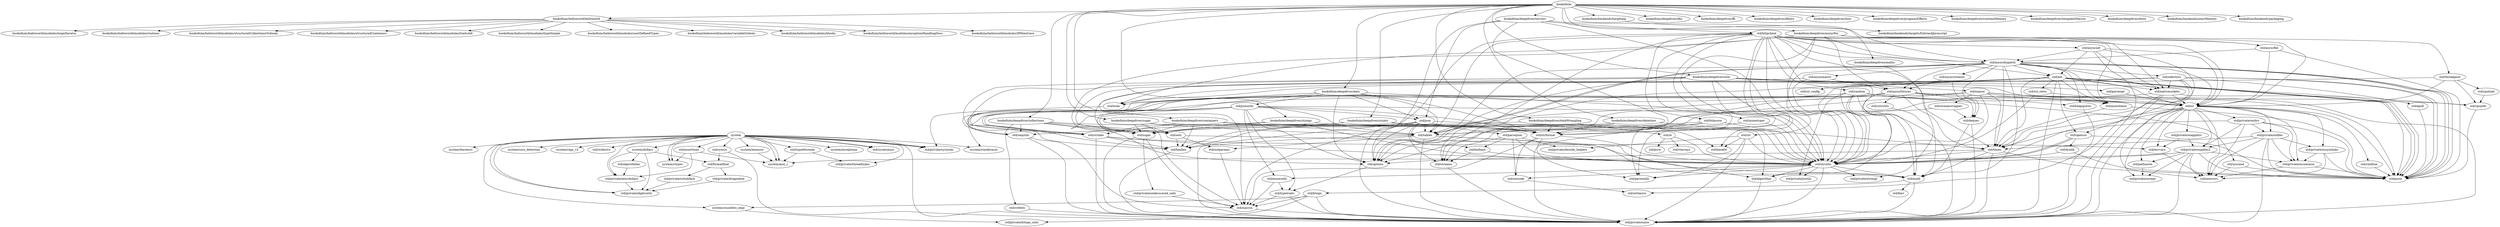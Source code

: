 digraph bookofnim {
"system/memory" -> "system/ansi_c";
"std/private/miscdollars" -> "std/private/digitsutils";
"std/assertions" -> "system/ctypes";
"std/assertions" -> "system/ansi_c";
"std/assertions" -> "std/private/miscdollars";
"std/private/dragonbox" -> "std/private/digitsutils";
"std/private/schubfach" -> "std/private/digitsutils";
"std/formatfloat" -> "std/private/dragonbox";
"std/formatfloat" -> "std/private/schubfach";
"std/objectdollar" -> "std/private/miscdollars";
"system/dollars" -> "std/private/digitsutils";
"system/dollars" -> "std/private/miscdollars";
"system/dollars" -> "std/formatfloat";
"system/dollars" -> "std/objectdollar";
"std/typedthreads" -> "std/private/threadtypes";
"std/typedthreads" -> "system/ansi_c";
"system/countbits_impl" -> "std/private/bitops_utils";
"std/syncio" -> "std/private/since";
"std/syncio" -> "std/formatfloat";
"system" -> "system/exceptions";
"system" -> "std/private/since";
"system" -> "system/ctypes";
"system" -> "system/ctypes";
"system" -> "std/sysatomics";
"system" -> "system/ansi_c";
"system" -> "system/memory";
"system" -> "std/private/syslocks";
"system" -> "std/private/threadtypes";
"system" -> "system/ansi_c";
"system" -> "std/assertions";
"system" -> "system/iterators";
"system" -> "system/coro_detection";
"system" -> "system/dollars";
"system" -> "std/typedthreads";
"system" -> "std/private/miscdollars";
"system" -> "system/stacktraces";
"system" -> "system/countbits_impl";
"system" -> "std/private/syslocks";
"system" -> "std/sysatomics";
"system" -> "std/private/digitsutils";
"system" -> "std/private/syslocks";
"system" -> "std/private/digitsutils";
"system" -> "system/repr_v2";
"system" -> "std/widestrs";
"system" -> "std/syncio";
"bookofnim/helloworld/helloworld" -> "bookofnim/helloworld/modules/blocks";
"bookofnim/helloworld/helloworld" -> "bookofnim/helloworld/modules/exceptionHandlingDocs";
"bookofnim/helloworld/helloworld" -> "bookofnim/helloworld/modules/ifWhenCase";
"bookofnim/helloworld/helloworld" -> "bookofnim/helloworld/modules/loopsIterator";
"bookofnim/helloworld/helloworld" -> "bookofnim/helloworld/modules/routines";
"bookofnim/helloworld/helloworld" -> "bookofnim/helloworld/modules/structuredCollectionsOrdinals";
"bookofnim/helloworld/helloworld" -> "bookofnim/helloworld/modules/structuredContainers";
"bookofnim/helloworld/helloworld" -> "bookofnim/helloworld/modules/traitsAdt";
"bookofnim/helloworld/helloworld" -> "bookofnim/helloworld/modules/typeSimple";
"bookofnim/helloworld/helloworld" -> "bookofnim/helloworld/modules/userDefinedTypes";
"bookofnim/helloworld/helloworld" -> "bookofnim/helloworld/modules/variableGlobals";
"std/macros" -> "std/private/since";
"std/private/underscored_calls" -> "std/macros";
"std/sugar" -> "std/private/since";
"std/sugar" -> "std/macros";
"std/sugar" -> "std/private/underscored_calls";
"std/bitops" -> "std/macros";
"std/bitops" -> "std/private/since";
"std/bitops" -> "std/private/bitops_utils";
"std/bitops" -> "system/countbits_impl";
"std/math" -> "std/private/since";
"std/math" -> "std/bitops";
"std/math" -> "std/fenv";
"std/algorithm" -> "std/private/since";
"std/typetraits" -> "std/private/since";
"std/typetraits" -> "std/macros";
"std/enumutils" -> "std/macros";
"std/enumutils" -> "std/typetraits";
"std/unicode" -> "std/strbasics";
"std/strutils" -> "std/parseutils";
"std/strutils" -> "std/math";
"std/strutils" -> "std/algorithm";
"std/strutils" -> "std/enumutils";
"std/strutils" -> "std/unicode";
"std/strutils" -> "std/private/since";
"std/strutils" -> "std/private/jsutils";
"std/strutils" -> "std/private/strimpl";
"std/strformat" -> "std/macros";
"std/strformat" -> "std/parseutils";
"std/strformat" -> "std/unicode";
"std/strformat" -> "std/strutils";
"std/locks" -> "std/private/syslocks";
"std/pathnorm" -> "std/private/osseps";
"std/private/oscommon" -> "std/oserrors";
"std/private/oscommon" -> "std/posix";
"std/private/ospaths2" -> "std/private/since";
"std/private/ospaths2" -> "std/strutils";
"std/private/ospaths2" -> "std/pathnorm";
"std/private/ospaths2" -> "std/oserrors";
"std/private/ospaths2" -> "std/private/oscommon";
"std/private/ospaths2" -> "std/posix";
"std/private/ospaths2" -> "system/ansi_c";
"std/private/ospaths2" -> "std/private/osseps";
"std/private/ossymlinks" -> "std/oserrors";
"std/private/ossymlinks" -> "std/private/oscommon";
"std/private/ossymlinks" -> "std/posix";
"std/options" -> "std/typetraits";
"std/times" -> "std/strutils";
"std/times" -> "std/math";
"std/times" -> "std/options";
"std/times" -> "std/private/since";
"std/times" -> "std/posix";
"std/private/osfiles" -> "std/private/since";
"std/private/osfiles" -> "std/oserrors";
"std/private/osfiles" -> "std/private/oscommon";
"std/private/osfiles" -> "std/private/ospaths2";
"std/private/osfiles" -> "std/private/ossymlinks";
"std/private/osfiles" -> "std/posix";
"std/private/osfiles" -> "std/times";
"std/private/osdirs" -> "std/oserrors";
"std/private/osdirs" -> "std/private/ospaths2";
"std/private/osdirs" -> "std/private/osfiles";
"std/private/osdirs" -> "std/private/oscommon";
"std/private/osdirs" -> "std/posix";
"std/private/osdirs" -> "std/times";
"std/envvars" -> "std/oserrors";
"std/private/osappdirs" -> "std/envvars";
"std/private/osappdirs" -> "std/private/ospaths2";
"std/cmdline" -> "std/posix";
"std/os" -> "std/private/ospaths2";
"std/os" -> "std/private/osfiles";
"std/os" -> "std/private/osdirs";
"std/os" -> "std/private/ossymlinks";
"std/os" -> "std/private/osappdirs";
"std/os" -> "std/private/oscommon";
"std/os" -> "std/private/since";
"std/os" -> "std/cmdline";
"std/os" -> "std/strutils";
"std/os" -> "std/pathnorm";
"std/os" -> "std/posix";
"std/os" -> "std/times";
"std/os" -> "std/oserrors";
"std/os" -> "std/envvars";
"std/os" -> "std/private/osseps";
"std/cpuinfo" -> "std/posix";
"std/cpuload" -> "std/cpuinfo";
"std/threadpool" -> "std/cpuinfo";
"std/threadpool" -> "std/cpuload";
"std/threadpool" -> "std/locks";
"std/threadpool" -> "std/os";
"std/hashes" -> "std/private/since";
"std/outparams" -> "std/macros";
"std/tables" -> "std/private/since";
"std/tables" -> "std/hashes";
"std/tables" -> "std/math";
"std/tables" -> "std/algorithm";
"std/tables" -> "std/outparams";
"std/heapqueue" -> "std/private/since";
"std/deques" -> "std/private/since";
"std/deques" -> "std/math";
"std/cstrutils" -> "std/private/strimpl";
"std/asyncfutures" -> "std/os";
"std/asyncfutures" -> "std/tables";
"std/asyncfutures" -> "std/strutils";
"std/asyncfutures" -> "std/times";
"std/asyncfutures" -> "std/heapqueue";
"std/asyncfutures" -> "std/options";
"std/asyncfutures" -> "std/deques";
"std/asyncfutures" -> "std/cstrutils";
"std/asyncfutures" -> "system/stacktraces";
"std/asyncfutures" -> "std/hashes";
"std/asyncstreams" -> "std/asyncfutures";
"std/asyncstreams" -> "std/deques";
"std/monotimes" -> "std/times";
"std/monotimes" -> "std/posix";
"std/nativesockets" -> "std/os";
"std/nativesockets" -> "std/options";
"std/nativesockets" -> "std/private/since";
"std/nativesockets" -> "std/strbasics";
"std/nativesockets" -> "std/posix";
"std/sets" -> "std/hashes";
"std/sets" -> "std/math";
"std/sets" -> "std/outparams";
"std/dynlib" -> "std/strutils";
"std/dynlib" -> "std/posix";
"std/openssl" -> "std/strutils";
"std/openssl" -> "std/posix";
"std/openssl" -> "std/dynlib";
"std/openssl" -> "std/strutils";
"std/ssl_certs" -> "std/os";
"std/ssl_certs" -> "std/strutils";
"std/net" -> "std/private/since";
"std/net" -> "std/nativesockets";
"std/net" -> "std/os";
"std/net" -> "std/strutils";
"std/net" -> "std/times";
"std/net" -> "std/sets";
"std/net" -> "std/options";
"std/net" -> "std/monotimes";
"std/net" -> "std/ssl_config";
"std/net" -> "std/openssl";
"std/net" -> "std/ssl_certs";
"std/net" -> "std/posix";
"std/net" -> "std/posix";
"std/net" -> "std/posix";
"std/epoll" -> "std/posix";
"std/selectors" -> "std/nativesockets";
"std/selectors" -> "std/oserrors";
"std/selectors" -> "std/strutils";
"std/selectors" -> "std/locks";
"std/selectors" -> "std/posix";
"std/selectors" -> "std/posix";
"std/selectors" -> "std/times";
"std/selectors" -> "std/epoll";
"std/asyncmacro" -> "std/macros";
"std/asyncmacro" -> "std/strutils";
"std/asyncmacro" -> "std/asyncfutures";
"std/asyncdispatch" -> "std/os";
"std/asyncdispatch" -> "std/tables";
"std/asyncdispatch" -> "std/strutils";
"std/asyncdispatch" -> "std/times";
"std/asyncdispatch" -> "std/heapqueue";
"std/asyncdispatch" -> "std/options";
"std/asyncdispatch" -> "std/asyncstreams";
"std/asyncdispatch" -> "std/options";
"std/asyncdispatch" -> "std/math";
"std/asyncdispatch" -> "std/monotimes";
"std/asyncdispatch" -> "std/asyncfutures";
"std/asyncdispatch" -> "std/nativesockets";
"std/asyncdispatch" -> "std/net";
"std/asyncdispatch" -> "std/deques";
"std/asyncdispatch" -> "std/selectors";
"std/asyncdispatch" -> "std/posix";
"std/asyncdispatch" -> "std/posix";
"std/asyncdispatch" -> "std/asyncmacro";
"std/asyncdispatch" -> "std/posix";
"std/asyncfile" -> "std/asyncdispatch";
"std/asyncfile" -> "std/os";
"std/asyncfile" -> "std/posix";
"bookofnim/deepdives/asyncPar" -> "std/sugar";
"bookofnim/deepdives/asyncPar" -> "std/strutils";
"bookofnim/deepdives/asyncPar" -> "std/strformat";
"bookofnim/deepdives/asyncPar" -> "std/locks";
"bookofnim/deepdives/asyncPar" -> "std/os";
"bookofnim/deepdives/asyncPar" -> "std/threadpool";
"bookofnim/deepdives/asyncPar" -> "std/asyncdispatch";
"bookofnim/deepdives/asyncPar" -> "std/asyncfutures";
"bookofnim/deepdives/asyncPar" -> "std/asyncfile";
"std/sequtils" -> "std/private/since";
"std/sequtils" -> "std/macros";
"std/critbits" -> "std/private/since";
"bookofnim/deepdives/collections" -> "std/sugar";
"bookofnim/deepdives/collections" -> "std/strformat";
"bookofnim/deepdives/collections" -> "std/sequtils";
"bookofnim/deepdives/collections" -> "std/sets";
"bookofnim/deepdives/collections" -> "std/critbits";
"bookofnim/deepdives/collections" -> "std/options";
"std/strtabs" -> "std/private/since";
"std/strtabs" -> "std/hashes";
"std/strtabs" -> "std/strutils";
"std/strtabs" -> "std/envvars";
"bookofnim/deepdives/containers" -> "std/sugar";
"bookofnim/deepdives/containers" -> "std/strformat";
"bookofnim/deepdives/containers" -> "std/strutils";
"bookofnim/deepdives/containers" -> "std/tables";
"bookofnim/deepdives/containers" -> "std/strtabs";
"bookofnim/deepdives/containers" -> "std/hashes";
"bookofnim/deepdives/crypto" -> "std/strformat";
"bookofnim/deepdives/crypto" -> "std/sugar";
"bookofnim/deepdives/crypto" -> "std/hashes";
"bookofnim/deepdives/crypto" -> "std/base64";
"std/streams" -> "std/private/since";
"std/lexbase" -> "std/strutils";
"std/lexbase" -> "std/streams";
"std/parsejson" -> "std/strutils";
"std/parsejson" -> "std/lexbase";
"std/parsejson" -> "std/streams";
"std/parsejson" -> "std/unicode";
"std/parsejson" -> "std/private/decode_helpers";
"std/json" -> "std/hashes";
"std/json" -> "std/tables";
"std/json" -> "std/strutils";
"std/json" -> "std/lexbase";
"std/json" -> "std/streams";
"std/json" -> "std/macros";
"std/json" -> "std/parsejson";
"std/json" -> "std/options";
"std/json" -> "std/private/since";
"std/jsonutils" -> "std/json";
"std/jsonutils" -> "std/strutils";
"std/jsonutils" -> "std/tables";
"std/jsonutils" -> "std/sets";
"std/jsonutils" -> "std/strtabs";
"std/jsonutils" -> "std/options";
"std/jsonutils" -> "std/strformat";
"std/jsonutils" -> "std/macros";
"std/jsonutils" -> "std/enumutils";
"std/jsonutils" -> "std/typetraits";
"bookofnim/deepdives/data" -> "std/sugar";
"bookofnim/deepdives/data" -> "std/strformat";
"bookofnim/deepdives/data" -> "std/strutils";
"bookofnim/deepdives/data" -> "std/sequtils";
"bookofnim/deepdives/data" -> "std/options";
"bookofnim/deepdives/data" -> "std/tables";
"bookofnim/deepdives/data" -> "std/json";
"bookofnim/deepdives/data" -> "std/jsonutils";
"bookofnim/deepdives/data" -> "std/strtabs";
"std/re" -> "std/pcre";
"std/re" -> "std/strutils";
"std/re" -> "std/rtarrays";
"bookofnim/deepdives/dataWrangling" -> "std/sugar";
"bookofnim/deepdives/dataWrangling" -> "std/strformat";
"bookofnim/deepdives/dataWrangling" -> "std/re";
"bookofnim/deepdives/datetime" -> "std/sugar";
"bookofnim/deepdives/datetime" -> "std/strformat";
"bookofnim/deepdives/datetime" -> "std/times";
"bookofnim/deepdives/maths" -> "std/math";
"std/streamwrapper" -> "std/deques";
"std/streamwrapper" -> "std/streams";
"std/osproc" -> "std/strutils";
"std/osproc" -> "std/os";
"std/osproc" -> "std/strtabs";
"std/osproc" -> "std/streams";
"std/osproc" -> "std/cpuinfo";
"std/osproc" -> "std/streamwrapper";
"std/osproc" -> "std/private/since";
"std/osproc" -> "std/posix";
"std/osproc" -> "std/times";
"std/parseopt" -> "std/os";
"bookofnim/deepdives/osIo" -> "std/sugar";
"bookofnim/deepdives/osIo" -> "std/strformat";
"bookofnim/deepdives/osIo" -> "std/strutils";
"bookofnim/deepdives/osIo" -> "std/sequtils";
"bookofnim/deepdives/osIo" -> "std/tables";
"bookofnim/deepdives/osIo" -> "std/os";
"bookofnim/deepdives/osIo" -> "std/osproc";
"bookofnim/deepdives/osIo" -> "std/strtabs";
"bookofnim/deepdives/osIo" -> "std/parseopt";
"bookofnim/deepdives/osIo" -> "std/cpuinfo";
"std/uri" -> "std/strutils";
"std/uri" -> "std/parseutils";
"std/uri" -> "std/base64";
"std/uri" -> "std/private/since";
"std/uri" -> "std/private/decode_helpers";
"std/mimetypes" -> "std/tables";
"std/mimetypes" -> "std/strutils";
"std/sysrand" -> "std/oserrors";
"std/sysrand" -> "std/posix";
"std/random" -> "std/algorithm";
"std/random" -> "std/math";
"std/random" -> "std/private/since";
"std/random" -> "std/private/jsutils";
"std/random" -> "std/hashes";
"std/random" -> "std/os";
"std/random" -> "std/sysrand";
"std/random" -> "std/monotimes";
"std/random" -> "std/locks";
"std/httpcore" -> "std/private/since";
"std/httpcore" -> "std/tables";
"std/httpcore" -> "std/strutils";
"std/httpcore" -> "std/parseutils";
"std/asyncnet" -> "std/private/since";
"std/asyncnet" -> "std/asyncdispatch";
"std/asyncnet" -> "std/nativesockets";
"std/asyncnet" -> "std/net";
"std/asyncnet" -> "std/os";
"std/asyncnet" -> "std/openssl";
"std/httpclient" -> "std/private/since";
"std/httpclient" -> "std/net";
"std/httpclient" -> "std/strutils";
"std/httpclient" -> "std/uri";
"std/httpclient" -> "std/parseutils";
"std/httpclient" -> "std/base64";
"std/httpclient" -> "std/os";
"std/httpclient" -> "std/mimetypes";
"std/httpclient" -> "std/math";
"std/httpclient" -> "std/random";
"std/httpclient" -> "std/httpcore";
"std/httpclient" -> "std/times";
"std/httpclient" -> "std/tables";
"std/httpclient" -> "std/streams";
"std/httpclient" -> "std/monotimes";
"std/httpclient" -> "std/asyncnet";
"std/httpclient" -> "std/asyncdispatch";
"std/httpclient" -> "std/asyncfile";
"std/httpclient" -> "std/nativesockets";
"bookofnim/deepdives/servers" -> "std/strformat";
"bookofnim/deepdives/servers" -> "std/strutils";
"bookofnim/deepdives/servers" -> "std/json";
"bookofnim/deepdives/servers" -> "std/httpclient";
"bookofnim/deepdives/servers" -> "std/asyncdispatch";
"bookofnim/deepdives/servers" -> "std/options";
"bookofnim/deepdives/strings" -> "std/sugar";
"bookofnim/deepdives/strings" -> "std/sequtils";
"bookofnim/deepdives/strings" -> "std/strformat";
"bookofnim/deepdives/strings" -> "std/strutils";
"bookofnim/deepdives/sugar" -> "std/sugar";
"bookofnim/deepdives/sugar" -> "std/sets";
"bookofnim/deepdives/sugar" -> "std/tables";
"bookofnim/deepdives/sugar" -> "std/algorithm";
"bookofnim/backends/targeting" -> "bookofnim/backends/targets/fullstackJavascript";
"bookofnim" -> "bookofnim/helloworld/helloworld";
"bookofnim" -> "bookofnim/deepdives/asyncPar";
"bookofnim" -> "bookofnim/deepdives/collections";
"bookofnim" -> "bookofnim/deepdives/containers";
"bookofnim" -> "bookofnim/deepdives/crypto";
"bookofnim" -> "bookofnim/deepdives/data";
"bookofnim" -> "bookofnim/deepdives/dataWrangling";
"bookofnim" -> "bookofnim/deepdives/datetime";
"bookofnim" -> "bookofnim/deepdives/dbs";
"bookofnim" -> "bookofnim/deepdives/ffi";
"bookofnim" -> "bookofnim/deepdives/filters";
"bookofnim" -> "bookofnim/deepdives/lists";
"bookofnim" -> "bookofnim/deepdives/maths";
"bookofnim" -> "bookofnim/deepdives/osIo";
"bookofnim" -> "bookofnim/deepdives/pragmasEffects";
"bookofnim" -> "bookofnim/deepdives/runtimeMemory";
"bookofnim" -> "bookofnim/deepdives/servers";
"bookofnim" -> "bookofnim/deepdives/strings";
"bookofnim" -> "bookofnim/deepdives/sugar";
"bookofnim" -> "bookofnim/deepdives/templateMacros";
"bookofnim" -> "bookofnim/deepdives/tests";
"bookofnim" -> "bookofnim/backends/nimcMemory";
"bookofnim" -> "bookofnim/backends/packaging";
"bookofnim" -> "bookofnim/backends/targeting";
}
